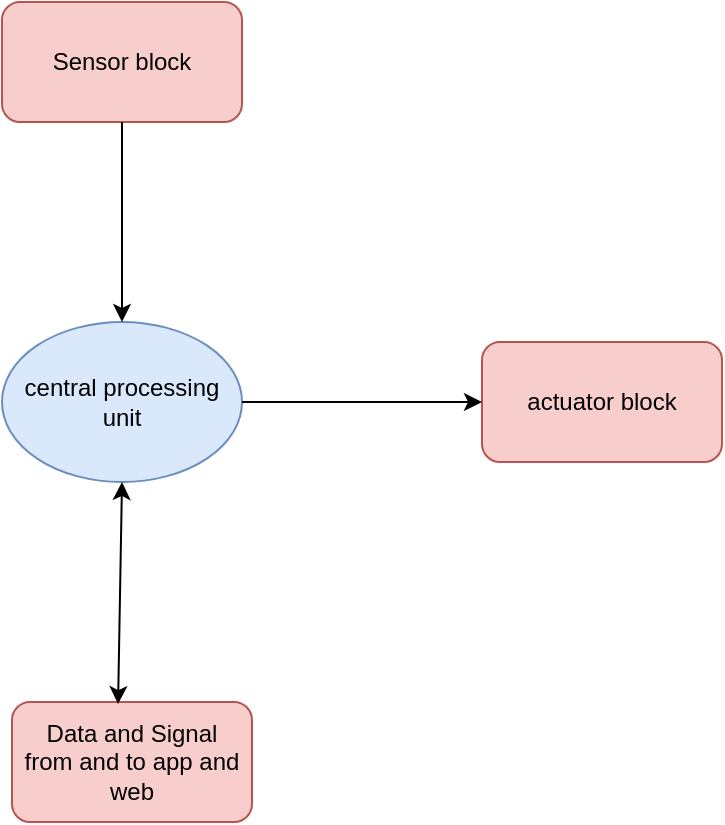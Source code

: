 <mxfile version="20.1.3" type="device"><diagram id="cab4f0pz0vF8k83vVAFc" name="Page-1"><mxGraphModel dx="1422" dy="786" grid="1" gridSize="10" guides="1" tooltips="1" connect="1" arrows="1" fold="1" page="1" pageScale="1" pageWidth="850" pageHeight="1100" math="0" shadow="0"><root><mxCell id="0"/><mxCell id="1" parent="0"/><mxCell id="idcR6P8-ZmcYfI0WW8sh-4" value="central processing unit" style="ellipse;whiteSpace=wrap;html=1;fillColor=#dae8fc;strokeColor=#6c8ebf;" vertex="1" parent="1"><mxGeometry x="360" y="360" width="120" height="80" as="geometry"/></mxCell><mxCell id="idcR6P8-ZmcYfI0WW8sh-5" value="Sensor block" style="rounded=1;whiteSpace=wrap;html=1;fillColor=#f8cecc;strokeColor=#b85450;" vertex="1" parent="1"><mxGeometry x="360" y="200" width="120" height="60" as="geometry"/></mxCell><mxCell id="idcR6P8-ZmcYfI0WW8sh-6" value="Data and Signal&lt;br&gt;from and to app and web" style="rounded=1;whiteSpace=wrap;html=1;fillColor=#f8cecc;strokeColor=#b85450;" vertex="1" parent="1"><mxGeometry x="365" y="550" width="120" height="60" as="geometry"/></mxCell><mxCell id="idcR6P8-ZmcYfI0WW8sh-7" value="actuator block" style="rounded=1;whiteSpace=wrap;html=1;fillColor=#f8cecc;strokeColor=#b85450;" vertex="1" parent="1"><mxGeometry x="600" y="370" width="120" height="60" as="geometry"/></mxCell><mxCell id="idcR6P8-ZmcYfI0WW8sh-10" value="" style="endArrow=classic;startArrow=classic;html=1;rounded=0;exitX=0.442;exitY=0.017;exitDx=0;exitDy=0;exitPerimeter=0;entryX=0.5;entryY=1;entryDx=0;entryDy=0;" edge="1" parent="1" source="idcR6P8-ZmcYfI0WW8sh-6" target="idcR6P8-ZmcYfI0WW8sh-4"><mxGeometry width="50" height="50" relative="1" as="geometry"><mxPoint x="400" y="400" as="sourcePoint"/><mxPoint x="420" y="440" as="targetPoint"/></mxGeometry></mxCell><mxCell id="idcR6P8-ZmcYfI0WW8sh-11" value="" style="endArrow=classic;html=1;rounded=0;entryX=0;entryY=0.5;entryDx=0;entryDy=0;" edge="1" parent="1" target="idcR6P8-ZmcYfI0WW8sh-7"><mxGeometry width="50" height="50" relative="1" as="geometry"><mxPoint x="480" y="400" as="sourcePoint"/><mxPoint x="450" y="350" as="targetPoint"/></mxGeometry></mxCell><mxCell id="idcR6P8-ZmcYfI0WW8sh-12" value="" style="endArrow=classic;html=1;rounded=0;entryX=0.5;entryY=0;entryDx=0;entryDy=0;exitX=0.5;exitY=1;exitDx=0;exitDy=0;" edge="1" parent="1" source="idcR6P8-ZmcYfI0WW8sh-5" target="idcR6P8-ZmcYfI0WW8sh-4"><mxGeometry width="50" height="50" relative="1" as="geometry"><mxPoint x="400" y="400" as="sourcePoint"/><mxPoint x="450" y="350" as="targetPoint"/></mxGeometry></mxCell></root></mxGraphModel></diagram></mxfile>